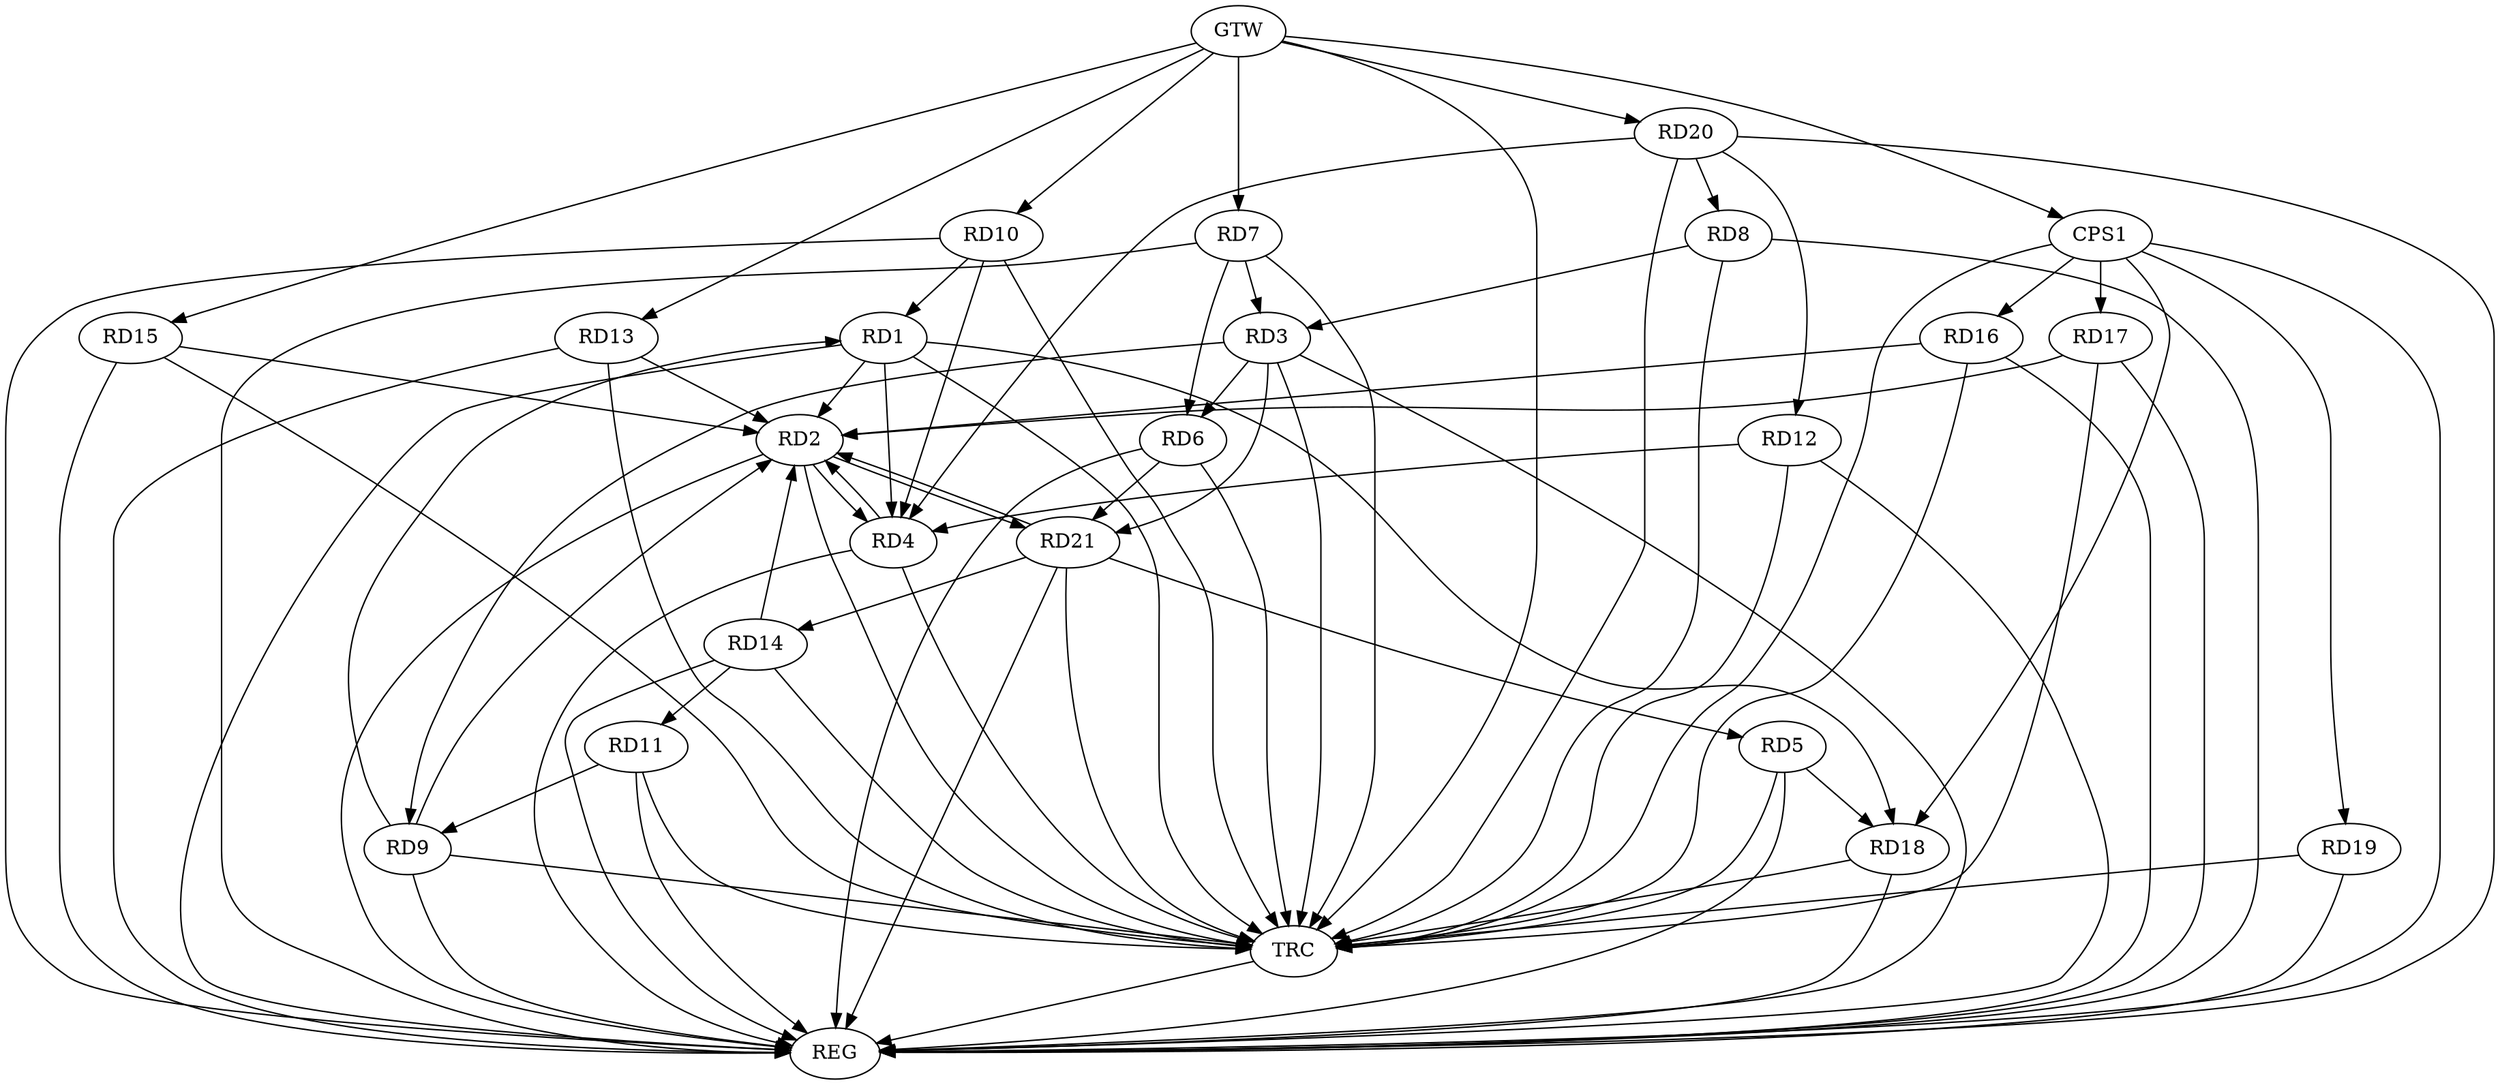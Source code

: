 strict digraph G {
  RD1 [ label="RD1" ];
  RD2 [ label="RD2" ];
  RD3 [ label="RD3" ];
  RD4 [ label="RD4" ];
  RD5 [ label="RD5" ];
  RD6 [ label="RD6" ];
  RD7 [ label="RD7" ];
  RD8 [ label="RD8" ];
  RD9 [ label="RD9" ];
  RD10 [ label="RD10" ];
  RD11 [ label="RD11" ];
  RD12 [ label="RD12" ];
  RD13 [ label="RD13" ];
  RD14 [ label="RD14" ];
  RD15 [ label="RD15" ];
  RD16 [ label="RD16" ];
  RD17 [ label="RD17" ];
  RD18 [ label="RD18" ];
  RD19 [ label="RD19" ];
  RD20 [ label="RD20" ];
  RD21 [ label="RD21" ];
  CPS1 [ label="CPS1" ];
  GTW [ label="GTW" ];
  REG [ label="REG" ];
  TRC [ label="TRC" ];
  RD1 -> RD2;
  RD1 -> RD4;
  RD9 -> RD1;
  RD10 -> RD1;
  RD1 -> RD18;
  RD2 -> RD4;
  RD4 -> RD2;
  RD13 -> RD2;
  RD14 -> RD2;
  RD2 -> RD21;
  RD21 -> RD2;
  RD3 -> RD6;
  RD7 -> RD3;
  RD8 -> RD3;
  RD3 -> RD9;
  RD3 -> RD21;
  RD10 -> RD4;
  RD12 -> RD4;
  RD20 -> RD4;
  RD5 -> RD18;
  RD21 -> RD5;
  RD7 -> RD6;
  RD6 -> RD21;
  RD20 -> RD8;
  RD11 -> RD9;
  RD14 -> RD11;
  RD20 -> RD12;
  RD21 -> RD14;
  CPS1 -> RD16;
  CPS1 -> RD17;
  CPS1 -> RD18;
  CPS1 -> RD19;
  GTW -> RD7;
  GTW -> RD10;
  GTW -> RD13;
  GTW -> RD15;
  GTW -> RD20;
  GTW -> CPS1;
  RD1 -> REG;
  RD2 -> REG;
  RD3 -> REG;
  RD4 -> REG;
  RD5 -> REG;
  RD6 -> REG;
  RD7 -> REG;
  RD8 -> REG;
  RD9 -> REG;
  RD10 -> REG;
  RD11 -> REG;
  RD12 -> REG;
  RD13 -> REG;
  RD14 -> REG;
  RD15 -> REG;
  RD16 -> REG;
  RD17 -> REG;
  RD18 -> REG;
  RD19 -> REG;
  RD20 -> REG;
  RD21 -> REG;
  CPS1 -> REG;
  RD1 -> TRC;
  RD2 -> TRC;
  RD3 -> TRC;
  RD4 -> TRC;
  RD5 -> TRC;
  RD6 -> TRC;
  RD7 -> TRC;
  RD8 -> TRC;
  RD9 -> TRC;
  RD10 -> TRC;
  RD11 -> TRC;
  RD12 -> TRC;
  RD13 -> TRC;
  RD14 -> TRC;
  RD15 -> TRC;
  RD16 -> TRC;
  RD17 -> TRC;
  RD18 -> TRC;
  RD19 -> TRC;
  RD20 -> TRC;
  RD21 -> TRC;
  CPS1 -> TRC;
  GTW -> TRC;
  TRC -> REG;
  RD15 -> RD2;
  RD17 -> RD2;
  RD9 -> RD2;
  RD16 -> RD2;
}
